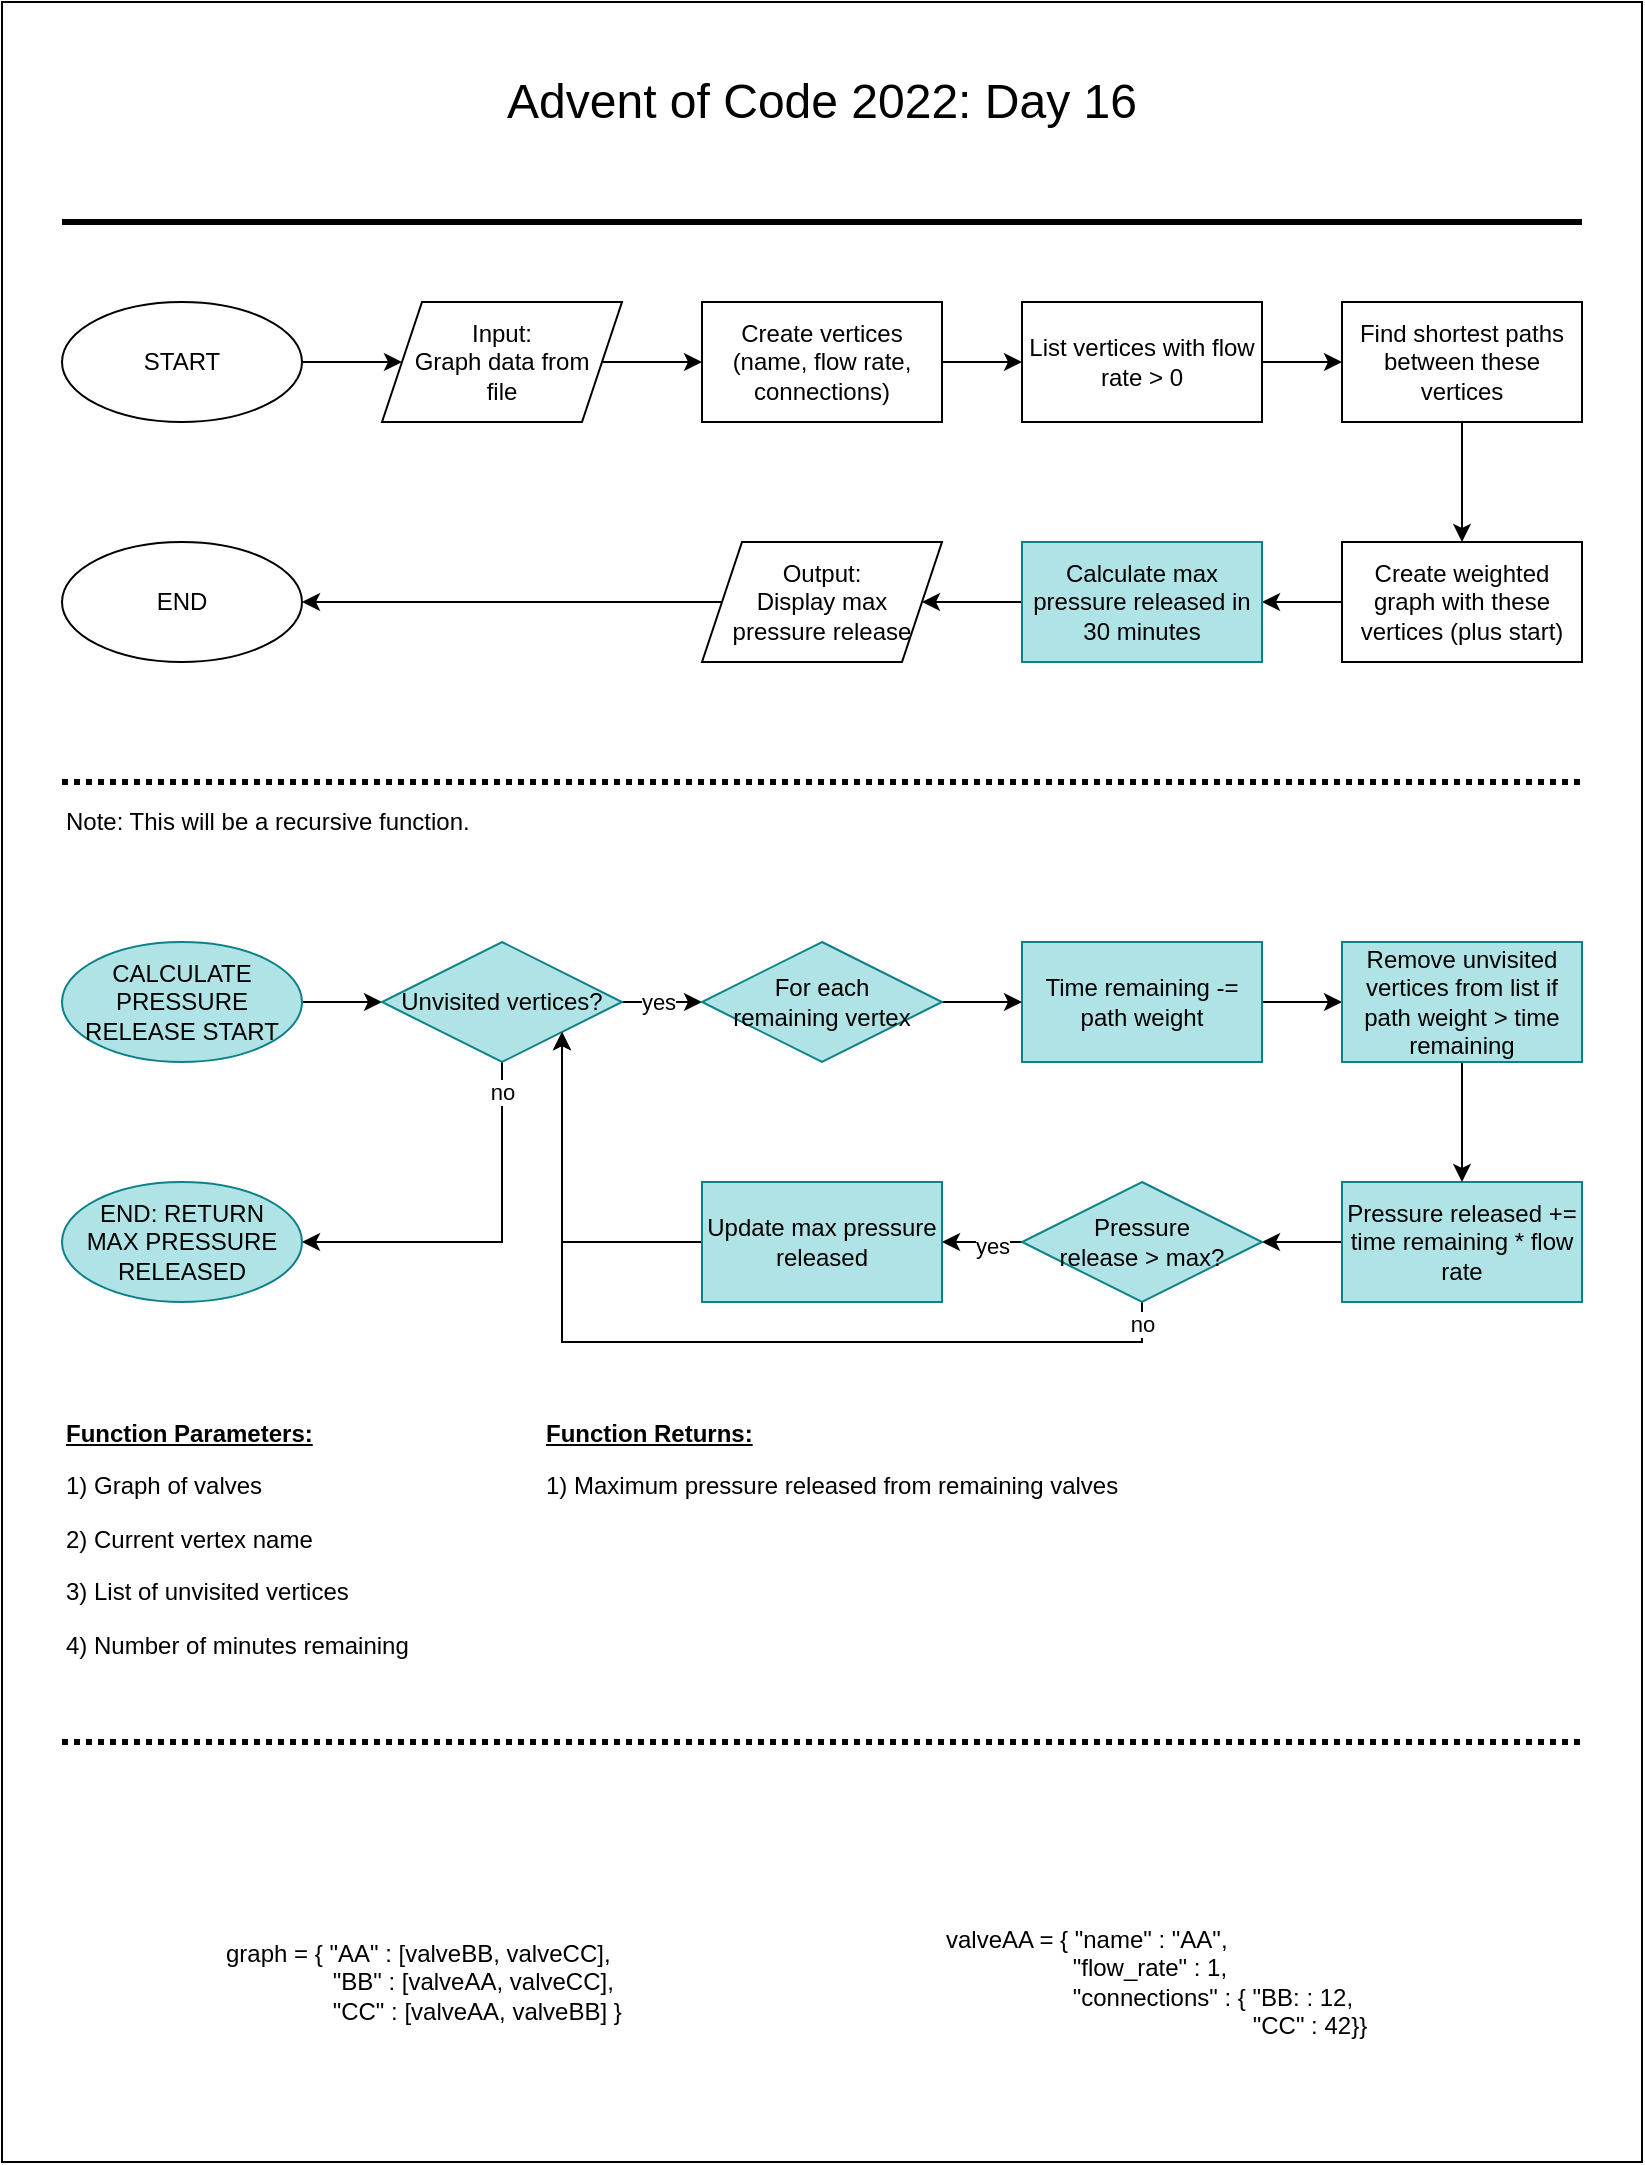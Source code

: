 <mxfile version="20.3.0" type="device"><diagram id="0WBPBEyGfAHWPcMffPmE" name="Page-1"><mxGraphModel dx="946" dy="725" grid="1" gridSize="10" guides="1" tooltips="1" connect="1" arrows="1" fold="1" page="1" pageScale="1" pageWidth="850" pageHeight="1100" math="0" shadow="0"><root><mxCell id="0"/><mxCell id="1" parent="0"/><mxCell id="HLnYm97bZaAhq0hK8plp-87" value="" style="rounded=0;whiteSpace=wrap;html=1;strokeWidth=1;fontSize=24;fillColor=none;" parent="1" vertex="1"><mxGeometry x="10" y="10" width="820" height="1080" as="geometry"/></mxCell><mxCell id="HLnYm97bZaAhq0hK8plp-15" style="edgeStyle=orthogonalEdgeStyle;rounded=0;orthogonalLoop=1;jettySize=auto;html=1;exitX=1;exitY=0.5;exitDx=0;exitDy=0;entryX=0;entryY=0.5;entryDx=0;entryDy=0;" parent="1" source="HLnYm97bZaAhq0hK8plp-3" target="HLnYm97bZaAhq0hK8plp-6" edge="1"><mxGeometry relative="1" as="geometry"/></mxCell><mxCell id="HLnYm97bZaAhq0hK8plp-3" value="Create vertices (name, flow rate, connections)" style="rounded=0;whiteSpace=wrap;html=1;" parent="1" vertex="1"><mxGeometry x="360" y="160" width="120" height="60" as="geometry"/></mxCell><mxCell id="HLnYm97bZaAhq0hK8plp-14" style="edgeStyle=orthogonalEdgeStyle;rounded=0;orthogonalLoop=1;jettySize=auto;html=1;exitX=1;exitY=0.5;exitDx=0;exitDy=0;entryX=0;entryY=0.5;entryDx=0;entryDy=0;" parent="1" source="HLnYm97bZaAhq0hK8plp-4" target="HLnYm97bZaAhq0hK8plp-3" edge="1"><mxGeometry relative="1" as="geometry"/></mxCell><mxCell id="HLnYm97bZaAhq0hK8plp-4" value="Input:&lt;br&gt;Graph data from &lt;br&gt;file" style="shape=parallelogram;perimeter=parallelogramPerimeter;whiteSpace=wrap;html=1;fixedSize=1;" parent="1" vertex="1"><mxGeometry x="200" y="160" width="120" height="60" as="geometry"/></mxCell><mxCell id="HLnYm97bZaAhq0hK8plp-17" style="edgeStyle=orthogonalEdgeStyle;rounded=0;orthogonalLoop=1;jettySize=auto;html=1;exitX=0.5;exitY=1;exitDx=0;exitDy=0;entryX=0.5;entryY=0;entryDx=0;entryDy=0;" parent="1" source="HLnYm97bZaAhq0hK8plp-5" target="HLnYm97bZaAhq0hK8plp-9" edge="1"><mxGeometry relative="1" as="geometry"/></mxCell><mxCell id="HLnYm97bZaAhq0hK8plp-5" value="Find shortest paths between these vertices" style="rounded=0;whiteSpace=wrap;html=1;" parent="1" vertex="1"><mxGeometry x="680" y="160" width="120" height="60" as="geometry"/></mxCell><mxCell id="HLnYm97bZaAhq0hK8plp-16" style="edgeStyle=orthogonalEdgeStyle;rounded=0;orthogonalLoop=1;jettySize=auto;html=1;exitX=1;exitY=0.5;exitDx=0;exitDy=0;entryX=0;entryY=0.5;entryDx=0;entryDy=0;" parent="1" source="HLnYm97bZaAhq0hK8plp-6" target="HLnYm97bZaAhq0hK8plp-5" edge="1"><mxGeometry relative="1" as="geometry"/></mxCell><mxCell id="HLnYm97bZaAhq0hK8plp-6" value="List vertices with flow rate &amp;gt; 0" style="rounded=0;whiteSpace=wrap;html=1;" parent="1" vertex="1"><mxGeometry x="520" y="160" width="120" height="60" as="geometry"/></mxCell><mxCell id="HLnYm97bZaAhq0hK8plp-13" style="edgeStyle=orthogonalEdgeStyle;rounded=0;orthogonalLoop=1;jettySize=auto;html=1;exitX=1;exitY=0.5;exitDx=0;exitDy=0;" parent="1" source="HLnYm97bZaAhq0hK8plp-7" target="HLnYm97bZaAhq0hK8plp-4" edge="1"><mxGeometry relative="1" as="geometry"/></mxCell><mxCell id="HLnYm97bZaAhq0hK8plp-7" value="START" style="ellipse;whiteSpace=wrap;html=1;" parent="1" vertex="1"><mxGeometry x="40" y="160" width="120" height="60" as="geometry"/></mxCell><mxCell id="HLnYm97bZaAhq0hK8plp-60" style="edgeStyle=orthogonalEdgeStyle;rounded=0;orthogonalLoop=1;jettySize=auto;html=1;exitX=0;exitY=0.5;exitDx=0;exitDy=0;strokeWidth=1;fontSize=1;" parent="1" source="HLnYm97bZaAhq0hK8plp-9" target="HLnYm97bZaAhq0hK8plp-10" edge="1"><mxGeometry relative="1" as="geometry"/></mxCell><mxCell id="HLnYm97bZaAhq0hK8plp-9" value="Create weighted graph with these vertices (plus start)" style="rounded=0;whiteSpace=wrap;html=1;" parent="1" vertex="1"><mxGeometry x="680" y="280" width="120" height="60" as="geometry"/></mxCell><mxCell id="HLnYm97bZaAhq0hK8plp-61" style="edgeStyle=orthogonalEdgeStyle;rounded=0;orthogonalLoop=1;jettySize=auto;html=1;exitX=0;exitY=0.5;exitDx=0;exitDy=0;entryX=1;entryY=0.5;entryDx=0;entryDy=0;strokeWidth=1;fontSize=1;" parent="1" source="HLnYm97bZaAhq0hK8plp-10" target="HLnYm97bZaAhq0hK8plp-27" edge="1"><mxGeometry relative="1" as="geometry"/></mxCell><mxCell id="HLnYm97bZaAhq0hK8plp-10" value="Calculate max pressure released in 30 minutes" style="rounded=0;whiteSpace=wrap;html=1;fillColor=#b0e3e6;strokeColor=#0e8088;" parent="1" vertex="1"><mxGeometry x="520" y="280" width="120" height="60" as="geometry"/></mxCell><mxCell id="HLnYm97bZaAhq0hK8plp-21" style="edgeStyle=orthogonalEdgeStyle;rounded=0;orthogonalLoop=1;jettySize=auto;html=1;exitX=0.5;exitY=1;exitDx=0;exitDy=0;entryX=0.5;entryY=0;entryDx=0;entryDy=0;" parent="1" edge="1"><mxGeometry relative="1" as="geometry"><mxPoint x="420" y="340" as="sourcePoint"/></mxGeometry></mxCell><mxCell id="HLnYm97bZaAhq0hK8plp-24" value="yes" style="edgeLabel;html=1;align=center;verticalAlign=middle;resizable=0;points=[];" parent="HLnYm97bZaAhq0hK8plp-21" vertex="1" connectable="0"><mxGeometry x="0.217" relative="1" as="geometry"><mxPoint as="offset"/></mxGeometry></mxCell><mxCell id="HLnYm97bZaAhq0hK8plp-30" style="edgeStyle=orthogonalEdgeStyle;rounded=0;orthogonalLoop=1;jettySize=auto;html=1;exitX=0;exitY=0.5;exitDx=0;exitDy=0;entryX=1;entryY=0.5;entryDx=0;entryDy=0;" parent="1" source="HLnYm97bZaAhq0hK8plp-27" target="HLnYm97bZaAhq0hK8plp-29" edge="1"><mxGeometry relative="1" as="geometry"/></mxCell><mxCell id="HLnYm97bZaAhq0hK8plp-27" value="Output:&lt;br&gt;Display max &lt;br&gt;pressure release" style="shape=parallelogram;perimeter=parallelogramPerimeter;whiteSpace=wrap;html=1;fixedSize=1;" parent="1" vertex="1"><mxGeometry x="360" y="280" width="120" height="60" as="geometry"/></mxCell><mxCell id="HLnYm97bZaAhq0hK8plp-29" value="END" style="ellipse;whiteSpace=wrap;html=1;" parent="1" vertex="1"><mxGeometry x="40" y="280" width="120" height="60" as="geometry"/></mxCell><mxCell id="HLnYm97bZaAhq0hK8plp-51" style="edgeStyle=orthogonalEdgeStyle;rounded=0;orthogonalLoop=1;jettySize=auto;html=1;exitX=1;exitY=0.5;exitDx=0;exitDy=0;entryX=0;entryY=0.5;entryDx=0;entryDy=0;" parent="1" source="HLnYm97bZaAhq0hK8plp-31" target="HLnYm97bZaAhq0hK8plp-33" edge="1"><mxGeometry relative="1" as="geometry"/></mxCell><mxCell id="HLnYm97bZaAhq0hK8plp-31" value="CALCULATE PRESSURE RELEASE START" style="ellipse;whiteSpace=wrap;html=1;fillColor=#b0e3e6;strokeColor=#0e8088;" parent="1" vertex="1"><mxGeometry x="40" y="480" width="120" height="60" as="geometry"/></mxCell><mxCell id="HLnYm97bZaAhq0hK8plp-71" style="edgeStyle=orthogonalEdgeStyle;rounded=0;orthogonalLoop=1;jettySize=auto;html=1;exitX=1;exitY=0.5;exitDx=0;exitDy=0;entryX=0;entryY=0.5;entryDx=0;entryDy=0;strokeWidth=1;fontSize=11;" parent="1" source="HLnYm97bZaAhq0hK8plp-33" target="HLnYm97bZaAhq0hK8plp-57" edge="1"><mxGeometry relative="1" as="geometry"/></mxCell><mxCell id="HLnYm97bZaAhq0hK8plp-81" value="yes" style="edgeLabel;html=1;align=center;verticalAlign=middle;resizable=0;points=[];fontSize=11;" parent="HLnYm97bZaAhq0hK8plp-71" vertex="1" connectable="0"><mxGeometry x="-0.1" y="1" relative="1" as="geometry"><mxPoint y="1" as="offset"/></mxGeometry></mxCell><mxCell id="HLnYm97bZaAhq0hK8plp-82" style="edgeStyle=orthogonalEdgeStyle;rounded=0;orthogonalLoop=1;jettySize=auto;html=1;exitX=0.5;exitY=1;exitDx=0;exitDy=0;entryX=1;entryY=0.5;entryDx=0;entryDy=0;strokeWidth=1;fontSize=11;" parent="1" source="HLnYm97bZaAhq0hK8plp-33" target="HLnYm97bZaAhq0hK8plp-34" edge="1"><mxGeometry relative="1" as="geometry"><Array as="points"><mxPoint x="260" y="630"/></Array></mxGeometry></mxCell><mxCell id="HLnYm97bZaAhq0hK8plp-83" value="no" style="edgeLabel;html=1;align=center;verticalAlign=middle;resizable=0;points=[];fontSize=11;" parent="HLnYm97bZaAhq0hK8plp-82" vertex="1" connectable="0"><mxGeometry x="-0.858" y="1" relative="1" as="geometry"><mxPoint x="-1" y="1" as="offset"/></mxGeometry></mxCell><mxCell id="HLnYm97bZaAhq0hK8plp-33" value="Unvisited vertices?" style="rhombus;whiteSpace=wrap;html=1;fillColor=#b0e3e6;strokeColor=#0e8088;" parent="1" vertex="1"><mxGeometry x="200" y="480" width="120" height="60" as="geometry"/></mxCell><mxCell id="HLnYm97bZaAhq0hK8plp-34" value="END: RETURN &lt;br&gt;MAX PRESSURE RELEASED" style="ellipse;whiteSpace=wrap;html=1;fillColor=#b0e3e6;strokeColor=#0e8088;" parent="1" vertex="1"><mxGeometry x="40" y="600" width="120" height="60" as="geometry"/></mxCell><mxCell id="HLnYm97bZaAhq0hK8plp-77" style="edgeStyle=orthogonalEdgeStyle;rounded=0;orthogonalLoop=1;jettySize=auto;html=1;exitX=0;exitY=0.5;exitDx=0;exitDy=0;entryX=1;entryY=1;entryDx=0;entryDy=0;strokeWidth=1;fontSize=11;" parent="1" source="HLnYm97bZaAhq0hK8plp-37" target="HLnYm97bZaAhq0hK8plp-33" edge="1"><mxGeometry relative="1" as="geometry"/></mxCell><mxCell id="HLnYm97bZaAhq0hK8plp-37" value="Update max pressure released" style="rounded=0;whiteSpace=wrap;html=1;fillColor=#b0e3e6;strokeColor=#0e8088;" parent="1" vertex="1"><mxGeometry x="360" y="600" width="120" height="60" as="geometry"/></mxCell><mxCell id="HLnYm97bZaAhq0hK8plp-73" style="edgeStyle=orthogonalEdgeStyle;rounded=0;orthogonalLoop=1;jettySize=auto;html=1;exitX=1;exitY=0.5;exitDx=0;exitDy=0;entryX=0;entryY=0.5;entryDx=0;entryDy=0;strokeWidth=1;fontSize=11;" parent="1" source="HLnYm97bZaAhq0hK8plp-39" target="HLnYm97bZaAhq0hK8plp-41" edge="1"><mxGeometry relative="1" as="geometry"/></mxCell><mxCell id="HLnYm97bZaAhq0hK8plp-39" value="Time remaining -= path weight" style="rounded=0;whiteSpace=wrap;html=1;fillColor=#b0e3e6;strokeColor=#0e8088;" parent="1" vertex="1"><mxGeometry x="520" y="480" width="120" height="60" as="geometry"/></mxCell><mxCell id="HLnYm97bZaAhq0hK8plp-75" style="edgeStyle=orthogonalEdgeStyle;rounded=0;orthogonalLoop=1;jettySize=auto;html=1;exitX=0;exitY=0.5;exitDx=0;exitDy=0;entryX=1;entryY=0.5;entryDx=0;entryDy=0;strokeWidth=1;fontSize=11;" parent="1" source="HLnYm97bZaAhq0hK8plp-40" target="HLnYm97bZaAhq0hK8plp-62" edge="1"><mxGeometry relative="1" as="geometry"/></mxCell><mxCell id="HLnYm97bZaAhq0hK8plp-40" value="Pressure released +=&lt;br&gt;time remaining * flow rate" style="rounded=0;whiteSpace=wrap;html=1;fillColor=#b0e3e6;strokeColor=#0e8088;" parent="1" vertex="1"><mxGeometry x="680" y="600" width="120" height="60" as="geometry"/></mxCell><mxCell id="HLnYm97bZaAhq0hK8plp-74" style="edgeStyle=orthogonalEdgeStyle;rounded=0;orthogonalLoop=1;jettySize=auto;html=1;exitX=0.5;exitY=1;exitDx=0;exitDy=0;entryX=0.5;entryY=0;entryDx=0;entryDy=0;strokeWidth=1;fontSize=11;" parent="1" source="HLnYm97bZaAhq0hK8plp-41" target="HLnYm97bZaAhq0hK8plp-40" edge="1"><mxGeometry relative="1" as="geometry"/></mxCell><mxCell id="HLnYm97bZaAhq0hK8plp-41" value="Remove unvisited vertices from list if path weight &amp;gt; time remaining" style="rounded=0;whiteSpace=wrap;html=1;fillColor=#b0e3e6;strokeColor=#0e8088;" parent="1" vertex="1"><mxGeometry x="680" y="480" width="120" height="60" as="geometry"/></mxCell><mxCell id="HLnYm97bZaAhq0hK8plp-52" value="Note: This will be a recursive function." style="text;html=1;strokeColor=none;fillColor=none;align=left;verticalAlign=middle;whiteSpace=wrap;rounded=0;" parent="1" vertex="1"><mxGeometry x="40" y="400" width="240" height="40" as="geometry"/></mxCell><mxCell id="HLnYm97bZaAhq0hK8plp-55" value="" style="endArrow=none;dashed=1;html=1;strokeWidth=3;rounded=0;dashPattern=1 1;" parent="1" edge="1"><mxGeometry width="50" height="50" relative="1" as="geometry"><mxPoint x="40" y="400" as="sourcePoint"/><mxPoint x="800" y="400" as="targetPoint"/></mxGeometry></mxCell><mxCell id="HLnYm97bZaAhq0hK8plp-72" style="edgeStyle=orthogonalEdgeStyle;rounded=0;orthogonalLoop=1;jettySize=auto;html=1;exitX=1;exitY=0.5;exitDx=0;exitDy=0;entryX=0;entryY=0.5;entryDx=0;entryDy=0;strokeWidth=1;fontSize=11;" parent="1" source="HLnYm97bZaAhq0hK8plp-57" target="HLnYm97bZaAhq0hK8plp-39" edge="1"><mxGeometry relative="1" as="geometry"/></mxCell><mxCell id="HLnYm97bZaAhq0hK8plp-57" value="For each&lt;br&gt;remaining vertex" style="rhombus;whiteSpace=wrap;html=1;fillColor=#b0e3e6;strokeColor=#0e8088;" parent="1" vertex="1"><mxGeometry x="360" y="480" width="120" height="60" as="geometry"/></mxCell><mxCell id="HLnYm97bZaAhq0hK8plp-76" style="edgeStyle=orthogonalEdgeStyle;rounded=0;orthogonalLoop=1;jettySize=auto;html=1;exitX=0;exitY=0.5;exitDx=0;exitDy=0;entryX=1;entryY=0.5;entryDx=0;entryDy=0;strokeWidth=1;fontSize=11;" parent="1" source="HLnYm97bZaAhq0hK8plp-62" target="HLnYm97bZaAhq0hK8plp-37" edge="1"><mxGeometry relative="1" as="geometry"/></mxCell><mxCell id="HLnYm97bZaAhq0hK8plp-79" value="yes" style="edgeLabel;html=1;align=center;verticalAlign=middle;resizable=0;points=[];fontSize=11;" parent="HLnYm97bZaAhq0hK8plp-76" vertex="1" connectable="0"><mxGeometry x="-0.25" y="2" relative="1" as="geometry"><mxPoint as="offset"/></mxGeometry></mxCell><mxCell id="HLnYm97bZaAhq0hK8plp-78" style="edgeStyle=orthogonalEdgeStyle;rounded=0;orthogonalLoop=1;jettySize=auto;html=1;exitX=0.5;exitY=1;exitDx=0;exitDy=0;entryX=1;entryY=1;entryDx=0;entryDy=0;strokeWidth=1;fontSize=11;" parent="1" source="HLnYm97bZaAhq0hK8plp-62" target="HLnYm97bZaAhq0hK8plp-33" edge="1"><mxGeometry relative="1" as="geometry"/></mxCell><mxCell id="HLnYm97bZaAhq0hK8plp-80" value="no" style="edgeLabel;html=1;align=center;verticalAlign=middle;resizable=0;points=[];fontSize=11;" parent="HLnYm97bZaAhq0hK8plp-78" vertex="1" connectable="0"><mxGeometry x="-0.955" y="1" relative="1" as="geometry"><mxPoint x="-1" as="offset"/></mxGeometry></mxCell><mxCell id="HLnYm97bZaAhq0hK8plp-62" value="Pressure&lt;br&gt;release &amp;gt; max?" style="rhombus;whiteSpace=wrap;html=1;fillColor=#b0e3e6;strokeColor=#0e8088;" parent="1" vertex="1"><mxGeometry x="520" y="600" width="120" height="60" as="geometry"/></mxCell><mxCell id="HLnYm97bZaAhq0hK8plp-70" value="&lt;p style=&quot;line-height: 1.2;&quot;&gt;&lt;u&gt;&lt;b&gt;Function Parameters:&lt;/b&gt;&lt;/u&gt;&lt;/p&gt;&lt;p style=&quot;line-height: 1.2;&quot;&gt;1) Graph of valves&lt;/p&gt;&lt;p style=&quot;line-height: 1.2;&quot;&gt;2) Current vertex name&lt;/p&gt;&lt;p style=&quot;line-height: 1.2;&quot;&gt;3) List of unvisited vertices&lt;/p&gt;&lt;p style=&quot;line-height: 1.2;&quot;&gt;4) Number of minutes remaining&lt;/p&gt;" style="text;html=1;strokeColor=none;fillColor=none;align=left;verticalAlign=top;whiteSpace=wrap;rounded=0;dashed=1;dashPattern=1 1;strokeWidth=3;fontSize=12;spacing=2;" parent="1" vertex="1"><mxGeometry x="40" y="700" width="240" height="150" as="geometry"/></mxCell><mxCell id="HLnYm97bZaAhq0hK8plp-84" value="&lt;p style=&quot;line-height: 1.2;&quot;&gt;&lt;u&gt;&lt;b&gt;Function Returns:&lt;/b&gt;&lt;/u&gt;&lt;/p&gt;&lt;p style=&quot;line-height: 1.2;&quot;&gt;1) Maximum pressure released from remaining valves&lt;/p&gt;" style="text;html=1;strokeColor=none;fillColor=none;align=left;verticalAlign=top;whiteSpace=wrap;rounded=0;dashed=1;dashPattern=1 1;strokeWidth=3;fontSize=12;spacing=2;" parent="1" vertex="1"><mxGeometry x="280" y="700" width="320" height="100" as="geometry"/></mxCell><mxCell id="HLnYm97bZaAhq0hK8plp-85" value="" style="endArrow=none;html=1;strokeWidth=3;rounded=0;" parent="1" edge="1"><mxGeometry width="50" height="50" relative="1" as="geometry"><mxPoint x="40" y="120" as="sourcePoint"/><mxPoint x="800" y="120" as="targetPoint"/></mxGeometry></mxCell><mxCell id="HLnYm97bZaAhq0hK8plp-86" value="Advent of Code 2022: Day 16" style="text;html=1;strokeColor=none;fillColor=none;align=center;verticalAlign=middle;whiteSpace=wrap;rounded=0;dashed=1;dashPattern=1 1;strokeWidth=3;fontSize=24;" parent="1" vertex="1"><mxGeometry x="40" y="40" width="760" height="40" as="geometry"/></mxCell><mxCell id="HLnYm97bZaAhq0hK8plp-88" value="" style="endArrow=none;dashed=1;html=1;strokeWidth=3;rounded=0;dashPattern=1 1;" parent="1" edge="1"><mxGeometry width="50" height="50" relative="1" as="geometry"><mxPoint x="40" y="880" as="sourcePoint"/><mxPoint x="800" y="880" as="targetPoint"/></mxGeometry></mxCell><mxCell id="ezCy26yxLKYFz4J77sWq-1" value="graph = { &quot;AA&quot; : [valveBB, valveCC],&lt;br&gt;&lt;span style=&quot;white-space: pre;&quot;&gt;&#9;&lt;/span&gt;&amp;nbsp; &amp;nbsp; &amp;nbsp; &amp;nbsp; &quot;BB&quot; : [valveAA,&amp;nbsp;valveCC],&lt;br&gt;&lt;span style=&quot;white-space: pre;&quot;&gt;&#9;&lt;/span&gt;&lt;span style=&quot;white-space: pre;&quot;&gt;&#9;&lt;/span&gt;&quot;CC&quot; : [valveAA, valveBB] }" style="text;html=1;strokeColor=none;fillColor=none;align=left;verticalAlign=middle;whiteSpace=wrap;rounded=0;" vertex="1" parent="1"><mxGeometry x="120" y="920" width="240" height="160" as="geometry"/></mxCell><mxCell id="ezCy26yxLKYFz4J77sWq-2" value="valveAA = { &quot;name&quot; : &quot;AA&quot;,&lt;br&gt;&lt;span style=&quot;white-space: pre;&quot;&gt;&#9;&lt;/span&gt;&lt;span style=&quot;white-space: pre;&quot;&gt;&#9;&lt;/span&gt;&amp;nbsp; &amp;nbsp;&quot;flow_rate&quot; : 1,&lt;br&gt;&lt;span style=&quot;white-space: pre;&quot;&gt;&#9;&lt;/span&gt;&lt;span style=&quot;white-space: pre;&quot;&gt;&#9;&lt;/span&gt;&amp;nbsp; &amp;nbsp;&quot;connections&quot; : { &quot;BB: : 12,&lt;br&gt;&lt;span style=&quot;white-space: pre;&quot;&gt;&#9;&lt;/span&gt;&lt;span style=&quot;white-space: pre;&quot;&gt;&#9;&lt;/span&gt;&lt;span style=&quot;white-space: pre;&quot;&gt;&#9;&lt;/span&gt;&lt;span style=&quot;white-space: pre;&quot;&gt;&#9;&lt;/span&gt;&lt;span style=&quot;white-space: pre;&quot;&gt;&#9;&lt;/span&gt;&amp;nbsp; &amp;nbsp; &amp;nbsp; &quot;CC&quot; : 42}}" style="text;html=1;strokeColor=none;fillColor=none;align=left;verticalAlign=middle;whiteSpace=wrap;rounded=0;" vertex="1" parent="1"><mxGeometry x="480" y="920" width="240" height="160" as="geometry"/></mxCell></root></mxGraphModel></diagram></mxfile>